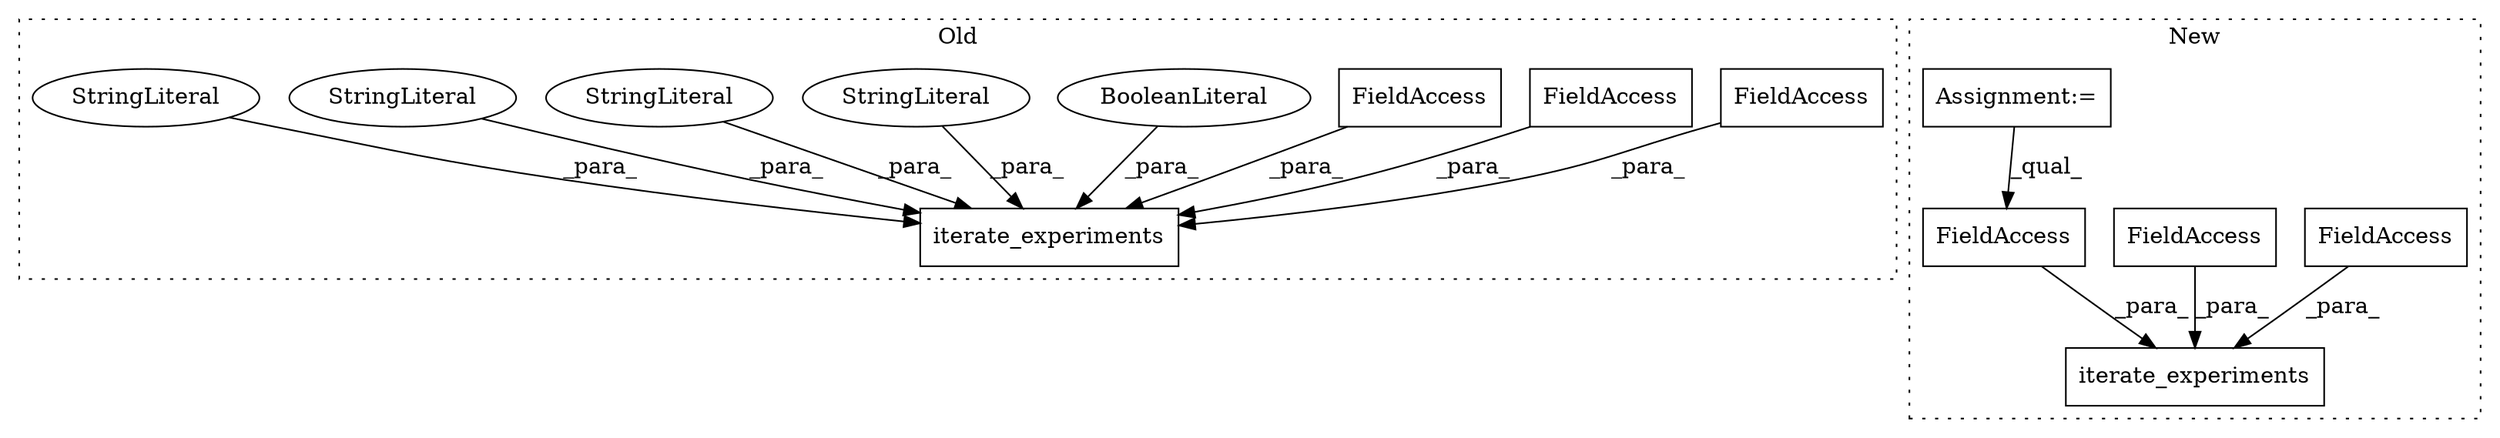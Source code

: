 digraph G {
subgraph cluster0 {
1 [label="iterate_experiments" a="32" s="2469,2605" l="20,1" shape="box"];
6 [label="FieldAccess" a="22" s="2489" l="13" shape="box"];
7 [label="FieldAccess" a="22" s="2509" l="5" shape="box"];
8 [label="FieldAccess" a="22" s="2503" l="5" shape="box"];
9 [label="BooleanLiteral" a="9" s="2515" l="4" shape="ellipse"];
10 [label="StringLiteral" a="45" s="2520" l="15" shape="ellipse"];
11 [label="StringLiteral" a="45" s="2562" l="26" shape="ellipse"];
12 [label="StringLiteral" a="45" s="2589" l="16" shape="ellipse"];
13 [label="StringLiteral" a="45" s="2536" l="25" shape="ellipse"];
label = "Old";
style="dotted";
}
subgraph cluster1 {
2 [label="iterate_experiments" a="32" s="2255,2309" l="20,1" shape="box"];
3 [label="FieldAccess" a="22" s="2304" l="5" shape="box"];
4 [label="FieldAccess" a="22" s="2298" l="5" shape="box"];
5 [label="FieldAccess" a="22" s="2275" l="22" shape="box"];
14 [label="Assignment:=" a="7" s="1152" l="13" shape="box"];
label = "New";
style="dotted";
}
3 -> 2 [label="_para_"];
4 -> 2 [label="_para_"];
5 -> 2 [label="_para_"];
6 -> 1 [label="_para_"];
7 -> 1 [label="_para_"];
8 -> 1 [label="_para_"];
9 -> 1 [label="_para_"];
10 -> 1 [label="_para_"];
11 -> 1 [label="_para_"];
12 -> 1 [label="_para_"];
13 -> 1 [label="_para_"];
14 -> 5 [label="_qual_"];
}